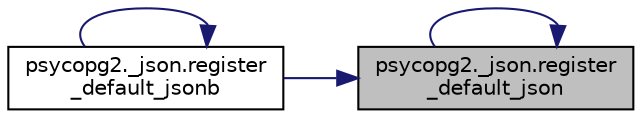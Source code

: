 digraph "psycopg2._json.register_default_json"
{
 // LATEX_PDF_SIZE
  edge [fontname="Helvetica",fontsize="10",labelfontname="Helvetica",labelfontsize="10"];
  node [fontname="Helvetica",fontsize="10",shape=record];
  rankdir="RL";
  Node1 [label="psycopg2._json.register\l_default_json",height=0.2,width=0.4,color="black", fillcolor="grey75", style="filled", fontcolor="black",tooltip=" "];
  Node1 -> Node1 [dir="back",color="midnightblue",fontsize="10",style="solid",fontname="Helvetica"];
  Node1 -> Node2 [dir="back",color="midnightblue",fontsize="10",style="solid",fontname="Helvetica"];
  Node2 [label="psycopg2._json.register\l_default_jsonb",height=0.2,width=0.4,color="black", fillcolor="white", style="filled",URL="$d5/d78/namespacepsycopg2_1_1__json.html#ab4b647baf57d905ee1fc2600d0ead5a5",tooltip=" "];
  Node2 -> Node2 [dir="back",color="midnightblue",fontsize="10",style="solid",fontname="Helvetica"];
}
